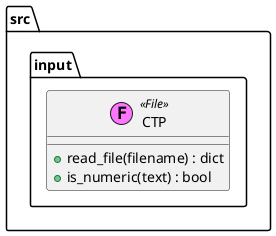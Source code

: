 @startuml
!$file = "(F,#ff75ff) File"
class src.input.CTP  <<$file>>{
    + read_file(filename) : dict
    + is_numeric(text) : bool
}
@enduml